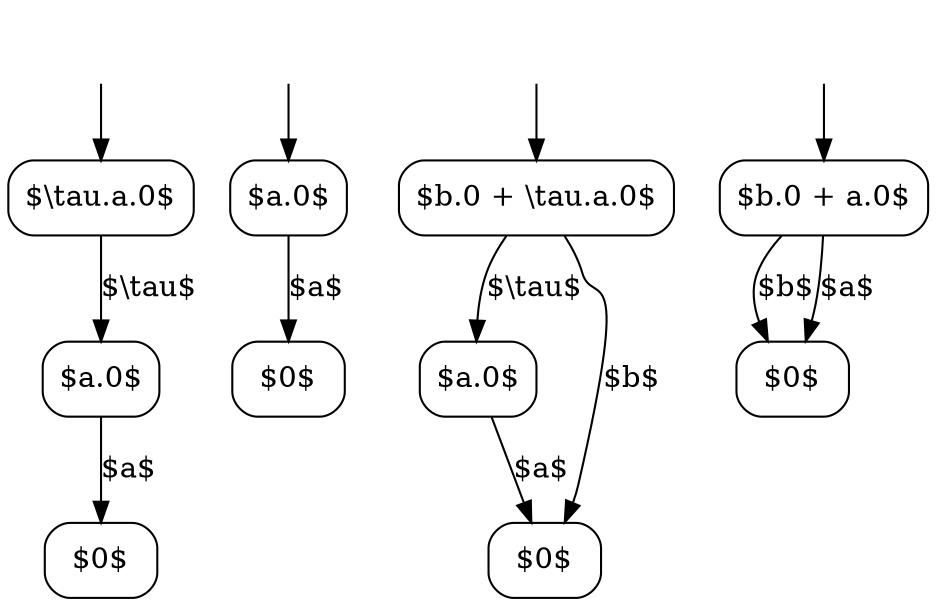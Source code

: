digraph 
{
0 [shape = plaintext, label = ""]
1 [shape = box, label = "$\\tau.a.0$", style = rounded];
2 [shape = box, label = "$a.0$", style = rounded];
3 [shape = box, label = "$0$", style = rounded];
1 -> 2[label = "$\\tau$"]
2 -> 3[label = "$a$"]
0 -> 1

32 [shape = plaintext, label = ""]
4 [shape = box, label = "$a.0$", style = rounded];
5 [shape = box, label = "$0$", style = rounded];
4 -> 5[label = "$a$"]
32 -> 4


6 [shape = plaintext, label = ""]
7 [shape = box, label = "$b.0 + \\tau.a.0$", style = rounded];
8 [shape = box, label = "$a.0$", style = rounded];
9 [shape = box, label = "$0$", style = rounded];
7 -> 9[label = "$b$"]
7 -> 8[label = "$\\tau$"]
8 -> 9[label = "$a$"]
6 -> 7

10 [shape = plaintext, label = ""]
11 [shape = box, label = "$b.0 + a.0$", style = rounded];
12 [shape = box, label = "$0$", style = rounded];
11 -> 12[label = "$b$"]
11 -> 12[label = "$a$"]
10 -> 11

} 
